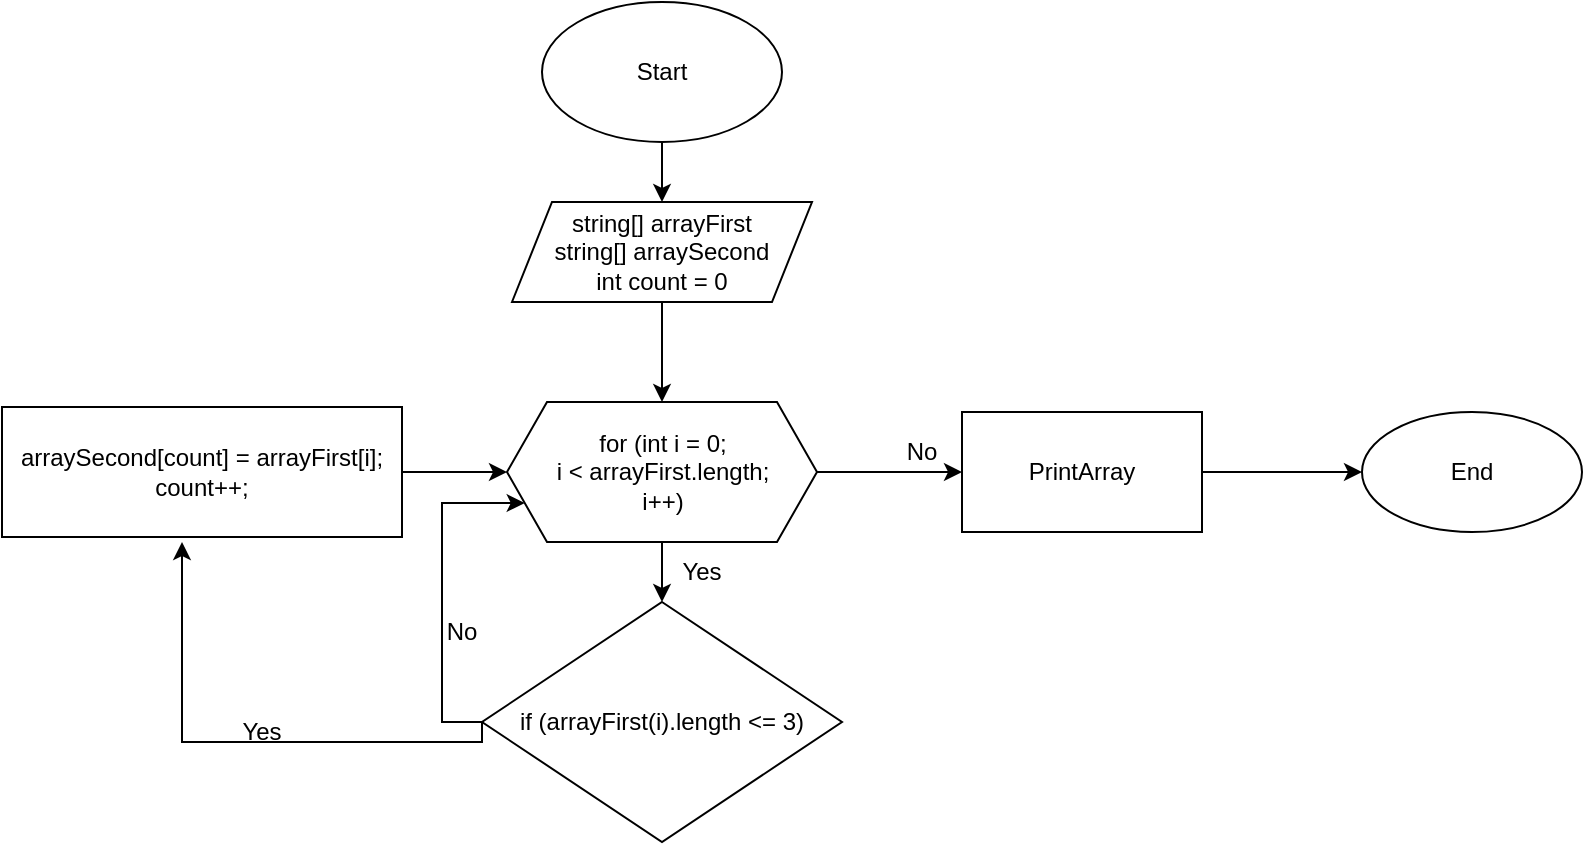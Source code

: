 <mxfile version="20.2.3" type="device"><diagram id="WuNPzv_vKcZ_FSJs-Xgw" name="Страница 1"><mxGraphModel dx="868" dy="593" grid="1" gridSize="10" guides="1" tooltips="1" connect="1" arrows="1" fold="1" page="1" pageScale="1" pageWidth="827" pageHeight="1169" math="0" shadow="0"><root><mxCell id="0"/><mxCell id="1" parent="0"/><mxCell id="QYiasJrttSuW3kVNHOo--21" value="" style="edgeStyle=orthogonalEdgeStyle;rounded=0;orthogonalLoop=1;jettySize=auto;html=1;" edge="1" parent="1" source="QYiasJrttSuW3kVNHOo--1" target="QYiasJrttSuW3kVNHOo--3"><mxGeometry relative="1" as="geometry"/></mxCell><mxCell id="QYiasJrttSuW3kVNHOo--1" value="Start" style="ellipse;whiteSpace=wrap;html=1;" vertex="1" parent="1"><mxGeometry x="280" y="10" width="120" height="70" as="geometry"/></mxCell><mxCell id="QYiasJrttSuW3kVNHOo--22" value="" style="edgeStyle=orthogonalEdgeStyle;rounded=0;orthogonalLoop=1;jettySize=auto;html=1;" edge="1" parent="1" source="QYiasJrttSuW3kVNHOo--3" target="QYiasJrttSuW3kVNHOo--4"><mxGeometry relative="1" as="geometry"/></mxCell><mxCell id="QYiasJrttSuW3kVNHOo--3" value="string[] arrayFirst&lt;br&gt;string[] arraySecond&lt;br&gt;int count = 0" style="shape=parallelogram;perimeter=parallelogramPerimeter;whiteSpace=wrap;html=1;fixedSize=1;" vertex="1" parent="1"><mxGeometry x="265" y="110" width="150" height="50" as="geometry"/></mxCell><mxCell id="QYiasJrttSuW3kVNHOo--10" value="" style="edgeStyle=orthogonalEdgeStyle;rounded=0;orthogonalLoop=1;jettySize=auto;html=1;" edge="1" parent="1" source="QYiasJrttSuW3kVNHOo--4" target="QYiasJrttSuW3kVNHOo--5"><mxGeometry relative="1" as="geometry"/></mxCell><mxCell id="QYiasJrttSuW3kVNHOo--15" value="" style="edgeStyle=orthogonalEdgeStyle;rounded=0;orthogonalLoop=1;jettySize=auto;html=1;" edge="1" parent="1" source="QYiasJrttSuW3kVNHOo--4" target="QYiasJrttSuW3kVNHOo--14"><mxGeometry relative="1" as="geometry"/></mxCell><mxCell id="QYiasJrttSuW3kVNHOo--4" value="for (int i = 0; &lt;br&gt;i &amp;lt; arrayFirst.length;&lt;br&gt;i++)" style="shape=hexagon;perimeter=hexagonPerimeter2;whiteSpace=wrap;html=1;fixedSize=1;" vertex="1" parent="1"><mxGeometry x="262.5" y="210" width="155" height="70" as="geometry"/></mxCell><mxCell id="QYiasJrttSuW3kVNHOo--16" style="edgeStyle=orthogonalEdgeStyle;rounded=0;orthogonalLoop=1;jettySize=auto;html=1;exitX=0;exitY=0.5;exitDx=0;exitDy=0;entryX=0;entryY=0.75;entryDx=0;entryDy=0;" edge="1" parent="1" source="QYiasJrttSuW3kVNHOo--5" target="QYiasJrttSuW3kVNHOo--4"><mxGeometry relative="1" as="geometry"><mxPoint x="260" y="290" as="targetPoint"/><Array as="points"><mxPoint x="230" y="370"/><mxPoint x="230" y="261"/></Array></mxGeometry></mxCell><mxCell id="QYiasJrttSuW3kVNHOo--19" style="edgeStyle=orthogonalEdgeStyle;rounded=0;orthogonalLoop=1;jettySize=auto;html=1;exitX=0;exitY=0.5;exitDx=0;exitDy=0;" edge="1" parent="1" source="QYiasJrttSuW3kVNHOo--5"><mxGeometry relative="1" as="geometry"><mxPoint x="100" y="280" as="targetPoint"/><Array as="points"><mxPoint x="250" y="380"/><mxPoint x="100" y="380"/></Array></mxGeometry></mxCell><mxCell id="QYiasJrttSuW3kVNHOo--5" value="if (arrayFirst(i).length &amp;lt;= 3)" style="rhombus;whiteSpace=wrap;html=1;" vertex="1" parent="1"><mxGeometry x="250" y="310" width="180" height="120" as="geometry"/></mxCell><mxCell id="QYiasJrttSuW3kVNHOo--17" value="" style="edgeStyle=orthogonalEdgeStyle;rounded=0;orthogonalLoop=1;jettySize=auto;html=1;" edge="1" parent="1" source="QYiasJrttSuW3kVNHOo--6" target="QYiasJrttSuW3kVNHOo--4"><mxGeometry relative="1" as="geometry"/></mxCell><mxCell id="QYiasJrttSuW3kVNHOo--6" value="arraySecond[count] = arrayFirst[i];&lt;br&gt;count++;" style="rounded=0;whiteSpace=wrap;html=1;" vertex="1" parent="1"><mxGeometry x="10" y="212.5" width="200" height="65" as="geometry"/></mxCell><mxCell id="QYiasJrttSuW3kVNHOo--11" value="Yes" style="text;html=1;strokeColor=none;fillColor=none;align=center;verticalAlign=middle;whiteSpace=wrap;rounded=0;" vertex="1" parent="1"><mxGeometry x="330" y="280" width="60" height="30" as="geometry"/></mxCell><mxCell id="QYiasJrttSuW3kVNHOo--13" value="No" style="text;html=1;strokeColor=none;fillColor=none;align=center;verticalAlign=middle;whiteSpace=wrap;rounded=0;" vertex="1" parent="1"><mxGeometry x="440" y="220" width="60" height="30" as="geometry"/></mxCell><mxCell id="QYiasJrttSuW3kVNHOo--24" value="" style="edgeStyle=orthogonalEdgeStyle;rounded=0;orthogonalLoop=1;jettySize=auto;html=1;" edge="1" parent="1" source="QYiasJrttSuW3kVNHOo--14" target="QYiasJrttSuW3kVNHOo--23"><mxGeometry relative="1" as="geometry"/></mxCell><mxCell id="QYiasJrttSuW3kVNHOo--14" value="PrintArray" style="rounded=0;whiteSpace=wrap;html=1;" vertex="1" parent="1"><mxGeometry x="490" y="215" width="120" height="60" as="geometry"/></mxCell><mxCell id="QYiasJrttSuW3kVNHOo--18" value="No" style="text;html=1;strokeColor=none;fillColor=none;align=center;verticalAlign=middle;whiteSpace=wrap;rounded=0;" vertex="1" parent="1"><mxGeometry x="210" y="310" width="60" height="30" as="geometry"/></mxCell><mxCell id="QYiasJrttSuW3kVNHOo--20" value="Yes" style="text;html=1;strokeColor=none;fillColor=none;align=center;verticalAlign=middle;whiteSpace=wrap;rounded=0;" vertex="1" parent="1"><mxGeometry x="110" y="360" width="60" height="30" as="geometry"/></mxCell><mxCell id="QYiasJrttSuW3kVNHOo--23" value="End" style="ellipse;whiteSpace=wrap;html=1;rounded=0;" vertex="1" parent="1"><mxGeometry x="690" y="215" width="110" height="60" as="geometry"/></mxCell></root></mxGraphModel></diagram></mxfile>